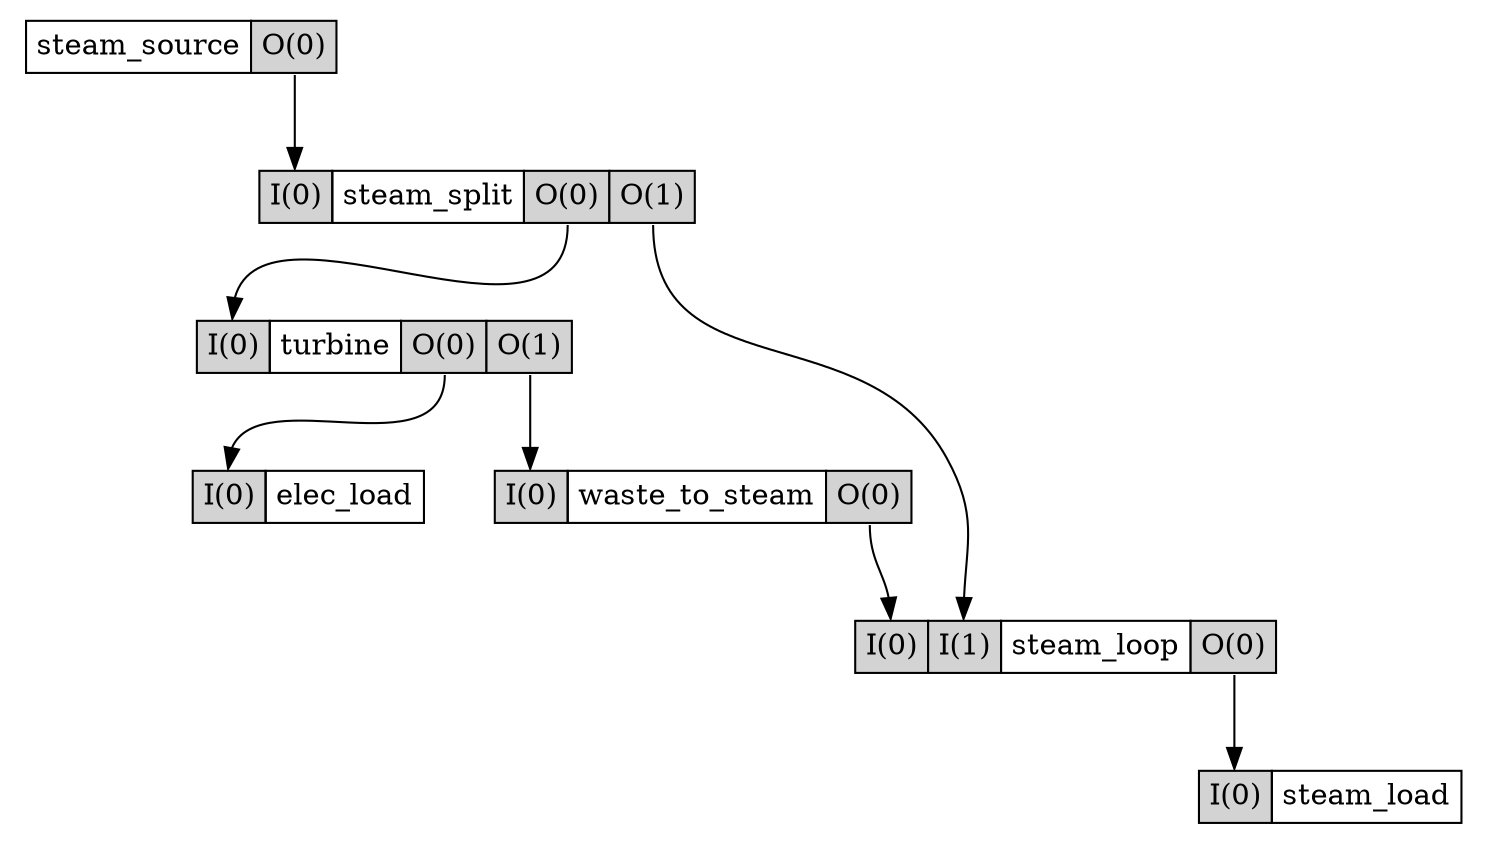 digraph nw_electric {
  elec_load [shape=none,label=<
    <TABLE BORDER="0" CELLBORDER="1" CELLSPACING="0" CELLPADDING="4">
      <TR>
        <TD PORT="I0" BGCOLOR="lightgrey">I(0)</TD>
        <TD PORT="name">elec_load</TD>
      </TR>
    </TABLE>>];
  steam_load [shape=none,label=<
    <TABLE BORDER="0" CELLBORDER="1" CELLSPACING="0" CELLPADDING="4">
      <TR>
        <TD PORT="I0" BGCOLOR="lightgrey">I(0)</TD>
        <TD PORT="name">steam_load</TD>
      </TR>
    </TABLE>>];
  steam_loop [shape=none,label=<
    <TABLE BORDER="0" CELLBORDER="1" CELLSPACING="0" CELLPADDING="4">
      <TR>
        <TD PORT="I0" BGCOLOR="lightgrey">I(0)</TD>
        <TD PORT="I1" BGCOLOR="lightgrey">I(1)</TD>
        <TD PORT="name">steam_loop</TD>
        <TD PORT="O0" BGCOLOR="lightgrey">O(0)</TD>
      </TR>
    </TABLE>>];
  steam_source [shape=none,label=<
    <TABLE BORDER="0" CELLBORDER="1" CELLSPACING="0" CELLPADDING="4">
      <TR>
        <TD PORT="name">steam_source</TD>
        <TD PORT="O0" BGCOLOR="lightgrey">O(0)</TD>
      </TR>
    </TABLE>>];
  steam_split [shape=none,label=<
    <TABLE BORDER="0" CELLBORDER="1" CELLSPACING="0" CELLPADDING="4">
      <TR>
        <TD PORT="I0" BGCOLOR="lightgrey">I(0)</TD>
        <TD PORT="name">steam_split</TD>
        <TD PORT="O0" BGCOLOR="lightgrey">O(0)</TD>
        <TD PORT="O1" BGCOLOR="lightgrey">O(1)</TD>
      </TR>
    </TABLE>>];
  turbine [shape=none,label=<
    <TABLE BORDER="0" CELLBORDER="1" CELLSPACING="0" CELLPADDING="4">
      <TR>
        <TD PORT="I0" BGCOLOR="lightgrey">I(0)</TD>
        <TD PORT="name">turbine</TD>
        <TD PORT="O0" BGCOLOR="lightgrey">O(0)</TD>
        <TD PORT="O1" BGCOLOR="lightgrey">O(1)</TD>
      </TR>
    </TABLE>>];
  waste_to_steam [shape=none,label=<
    <TABLE BORDER="0" CELLBORDER="1" CELLSPACING="0" CELLPADDING="4">
      <TR>
        <TD PORT="I0" BGCOLOR="lightgrey">I(0)</TD>
        <TD PORT="name">waste_to_steam</TD>
        <TD PORT="O0" BGCOLOR="lightgrey">O(0)</TD>
      </TR>
    </TABLE>>];
  steam_source:O0:s -> steam_split:I0:n;
  steam_split:O1:s -> steam_loop:I1:n;
  turbine:O1:s -> waste_to_steam:I0:n;
  waste_to_steam:O0:s -> steam_loop:I0:n;
  steam_loop:O0:s -> steam_load:I0:n;
  steam_split:O0:s -> turbine:I0:n;
  turbine:O0:s -> elec_load:I0:n;
}